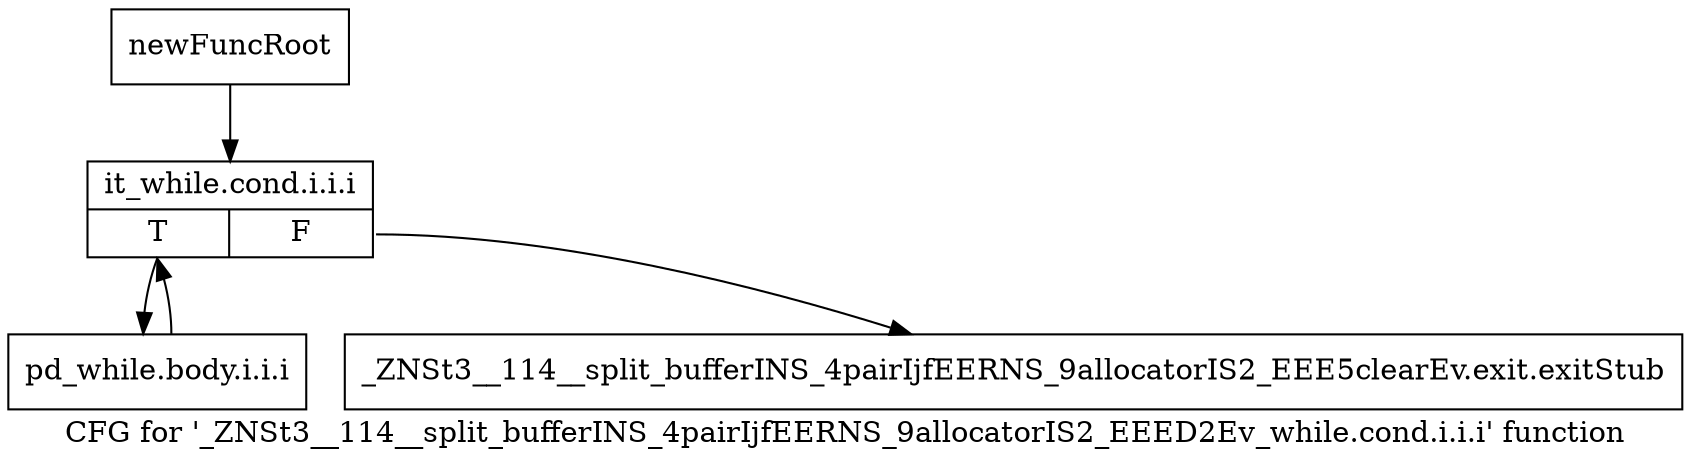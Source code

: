 digraph "CFG for '_ZNSt3__114__split_bufferINS_4pairIjfEERNS_9allocatorIS2_EEED2Ev_while.cond.i.i.i' function" {
	label="CFG for '_ZNSt3__114__split_bufferINS_4pairIjfEERNS_9allocatorIS2_EEED2Ev_while.cond.i.i.i' function";

	Node0x928fce0 [shape=record,label="{newFuncRoot}"];
	Node0x928fce0 -> Node0x928fd80;
	Node0x928fd30 [shape=record,label="{_ZNSt3__114__split_bufferINS_4pairIjfEERNS_9allocatorIS2_EEE5clearEv.exit.exitStub}"];
	Node0x928fd80 [shape=record,label="{it_while.cond.i.i.i|{<s0>T|<s1>F}}"];
	Node0x928fd80:s0 -> Node0x928fdd0;
	Node0x928fd80:s1 -> Node0x928fd30;
	Node0x928fdd0 [shape=record,label="{pd_while.body.i.i.i}"];
	Node0x928fdd0 -> Node0x928fd80;
}
